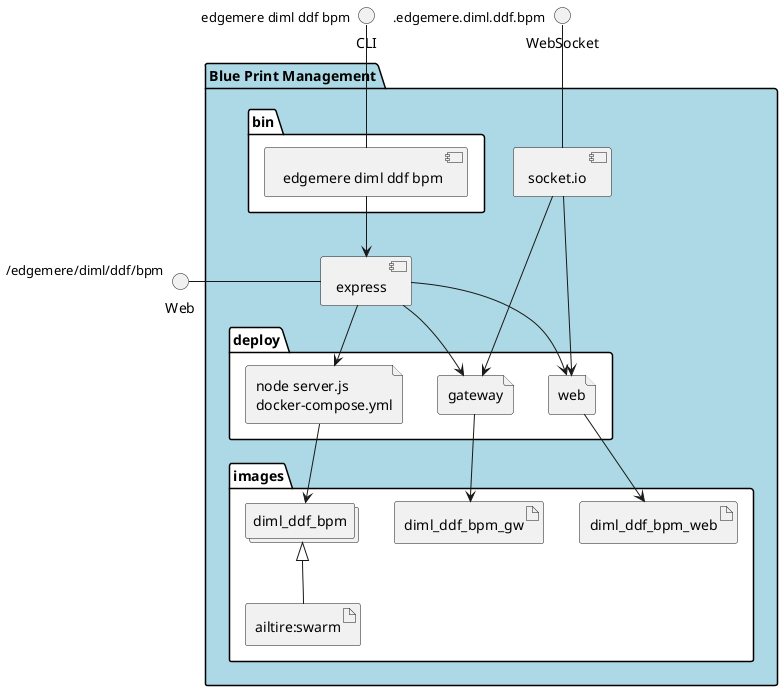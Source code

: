 @startuml
  interface CLI
  interface Web
  interface WebSocket
package "Blue Print Management" #lightblue {
  component express as REST
  component socket.io as socket
  folder bin #ffffff {
    component " edgemere diml ddf bpm" as binName
  }
  binName --> REST

  folder deploy #ffffff {
      file "node server.js\ndocker-compose.yml" as diml_ddf_bpm_container
      REST --> diml_ddf_bpm_container

  
    file "web" as web_container
    REST --> web_container
    socket ---> web_container
  
    file "gateway" as gateway_container
    REST --> gateway_container
    socket ---> gateway_container
  
  }
  folder images #ffffff {
    collections "diml_ddf_bpm" as diml_ddf_bpmimage
    artifact "ailtire:swarm" as ailtireswarm
    diml_ddf_bpmimage <|-- ailtireswarm
    diml_ddf_bpm_container --> diml_ddf_bpmimage

  
      artifact diml_ddf_bpm_web
      web_container --> diml_ddf_bpm_web
    
      artifact diml_ddf_bpm_gw
      gateway_container --> diml_ddf_bpm_gw
    
  }
}
CLI " edgemere diml ddf bpm" -- binName
Web "/edgemere/diml/ddf/bpm" - REST
WebSocket ".edgemere.diml.ddf.bpm" -- socket

@enduml
